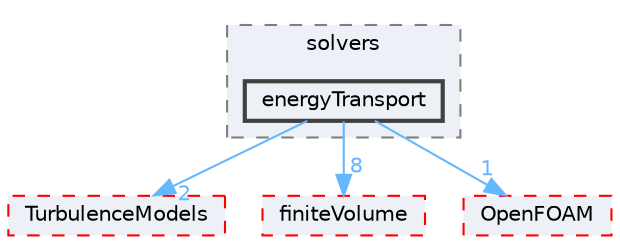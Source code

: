 digraph "src/functionObjects/solvers/energyTransport"
{
 // LATEX_PDF_SIZE
  bgcolor="transparent";
  edge [fontname=Helvetica,fontsize=10,labelfontname=Helvetica,labelfontsize=10];
  node [fontname=Helvetica,fontsize=10,shape=box,height=0.2,width=0.4];
  compound=true
  subgraph clusterdir_7cdb7b0bca19376e9913494d97360d84 {
    graph [ bgcolor="#edf0f7", pencolor="grey50", label="solvers", fontname=Helvetica,fontsize=10 style="filled,dashed", URL="dir_7cdb7b0bca19376e9913494d97360d84.html",tooltip=""]
  dir_68add72bf59bb656517a8d3e5ea79984 [label="energyTransport", fillcolor="#edf0f7", color="grey25", style="filled,bold", URL="dir_68add72bf59bb656517a8d3e5ea79984.html",tooltip=""];
  }
  dir_1eda626aeac0f0ad2848c36acaa5d501 [label="TurbulenceModels", fillcolor="#edf0f7", color="red", style="filled,dashed", URL="dir_1eda626aeac0f0ad2848c36acaa5d501.html",tooltip=""];
  dir_9bd15774b555cf7259a6fa18f99fe99b [label="finiteVolume", fillcolor="#edf0f7", color="red", style="filled,dashed", URL="dir_9bd15774b555cf7259a6fa18f99fe99b.html",tooltip=""];
  dir_c5473ff19b20e6ec4dfe5c310b3778a8 [label="OpenFOAM", fillcolor="#edf0f7", color="red", style="filled,dashed", URL="dir_c5473ff19b20e6ec4dfe5c310b3778a8.html",tooltip=""];
  dir_68add72bf59bb656517a8d3e5ea79984->dir_1eda626aeac0f0ad2848c36acaa5d501 [headlabel="2", labeldistance=1.5 headhref="dir_001144_004143.html" href="dir_001144_004143.html" color="steelblue1" fontcolor="steelblue1"];
  dir_68add72bf59bb656517a8d3e5ea79984->dir_9bd15774b555cf7259a6fa18f99fe99b [headlabel="8", labeldistance=1.5 headhref="dir_001144_001387.html" href="dir_001144_001387.html" color="steelblue1" fontcolor="steelblue1"];
  dir_68add72bf59bb656517a8d3e5ea79984->dir_c5473ff19b20e6ec4dfe5c310b3778a8 [headlabel="1", labeldistance=1.5 headhref="dir_001144_002695.html" href="dir_001144_002695.html" color="steelblue1" fontcolor="steelblue1"];
}
